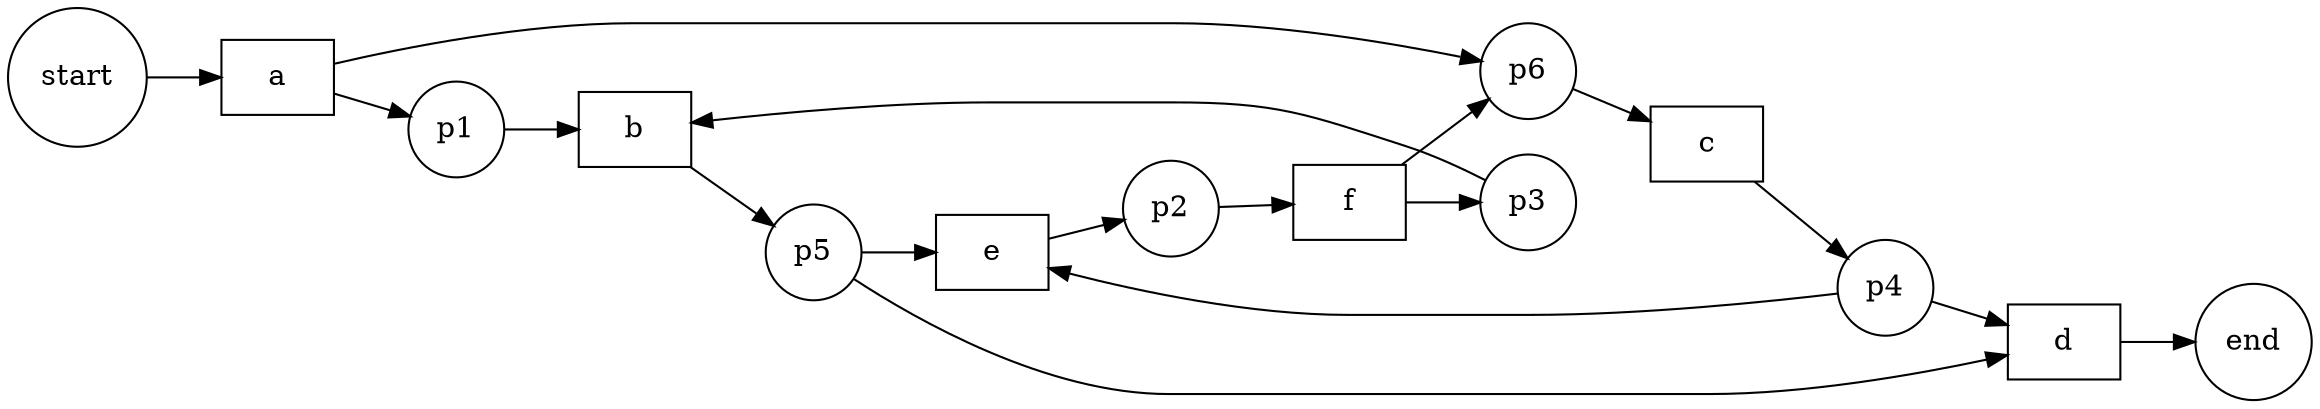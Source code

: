 digraph {
	graph [rankdir=LR]
	a [shape=rect]
	p1 [shape=circle]
	a -> p1
	p1 [shape=circle]
	b [shape=rect]
	p1 -> b
	e [shape=rect]
	p2 [shape=circle]
	e -> p2
	p2 [shape=circle]
	f [shape=rect]
	p2 -> f
	f [shape=rect]
	p3 [shape=circle]
	f -> p3
	p3 [shape=circle]
	b [shape=rect]
	p3 -> b
	c [shape=rect]
	p4 [shape=circle]
	c -> p4
	p4 [shape=circle]
	d [shape=rect]
	p4 -> d
	p4 [shape=circle]
	e [shape=rect]
	p4 -> e
	b [shape=rect]
	p5 [shape=circle]
	b -> p5
	p5 [shape=circle]
	d [shape=rect]
	p5 -> d
	p5 [shape=circle]
	e [shape=rect]
	p5 -> e
	a [shape=rect]
	p6 [shape=circle]
	a -> p6
	f [shape=rect]
	p6 [shape=circle]
	f -> p6
	p6 [shape=circle]
	c [shape=rect]
	p6 -> c
	start [shape=circle]
	a [shape=rect]
	start -> a
	end [shape=circle]
	d [shape=rect]
	d -> end
}
